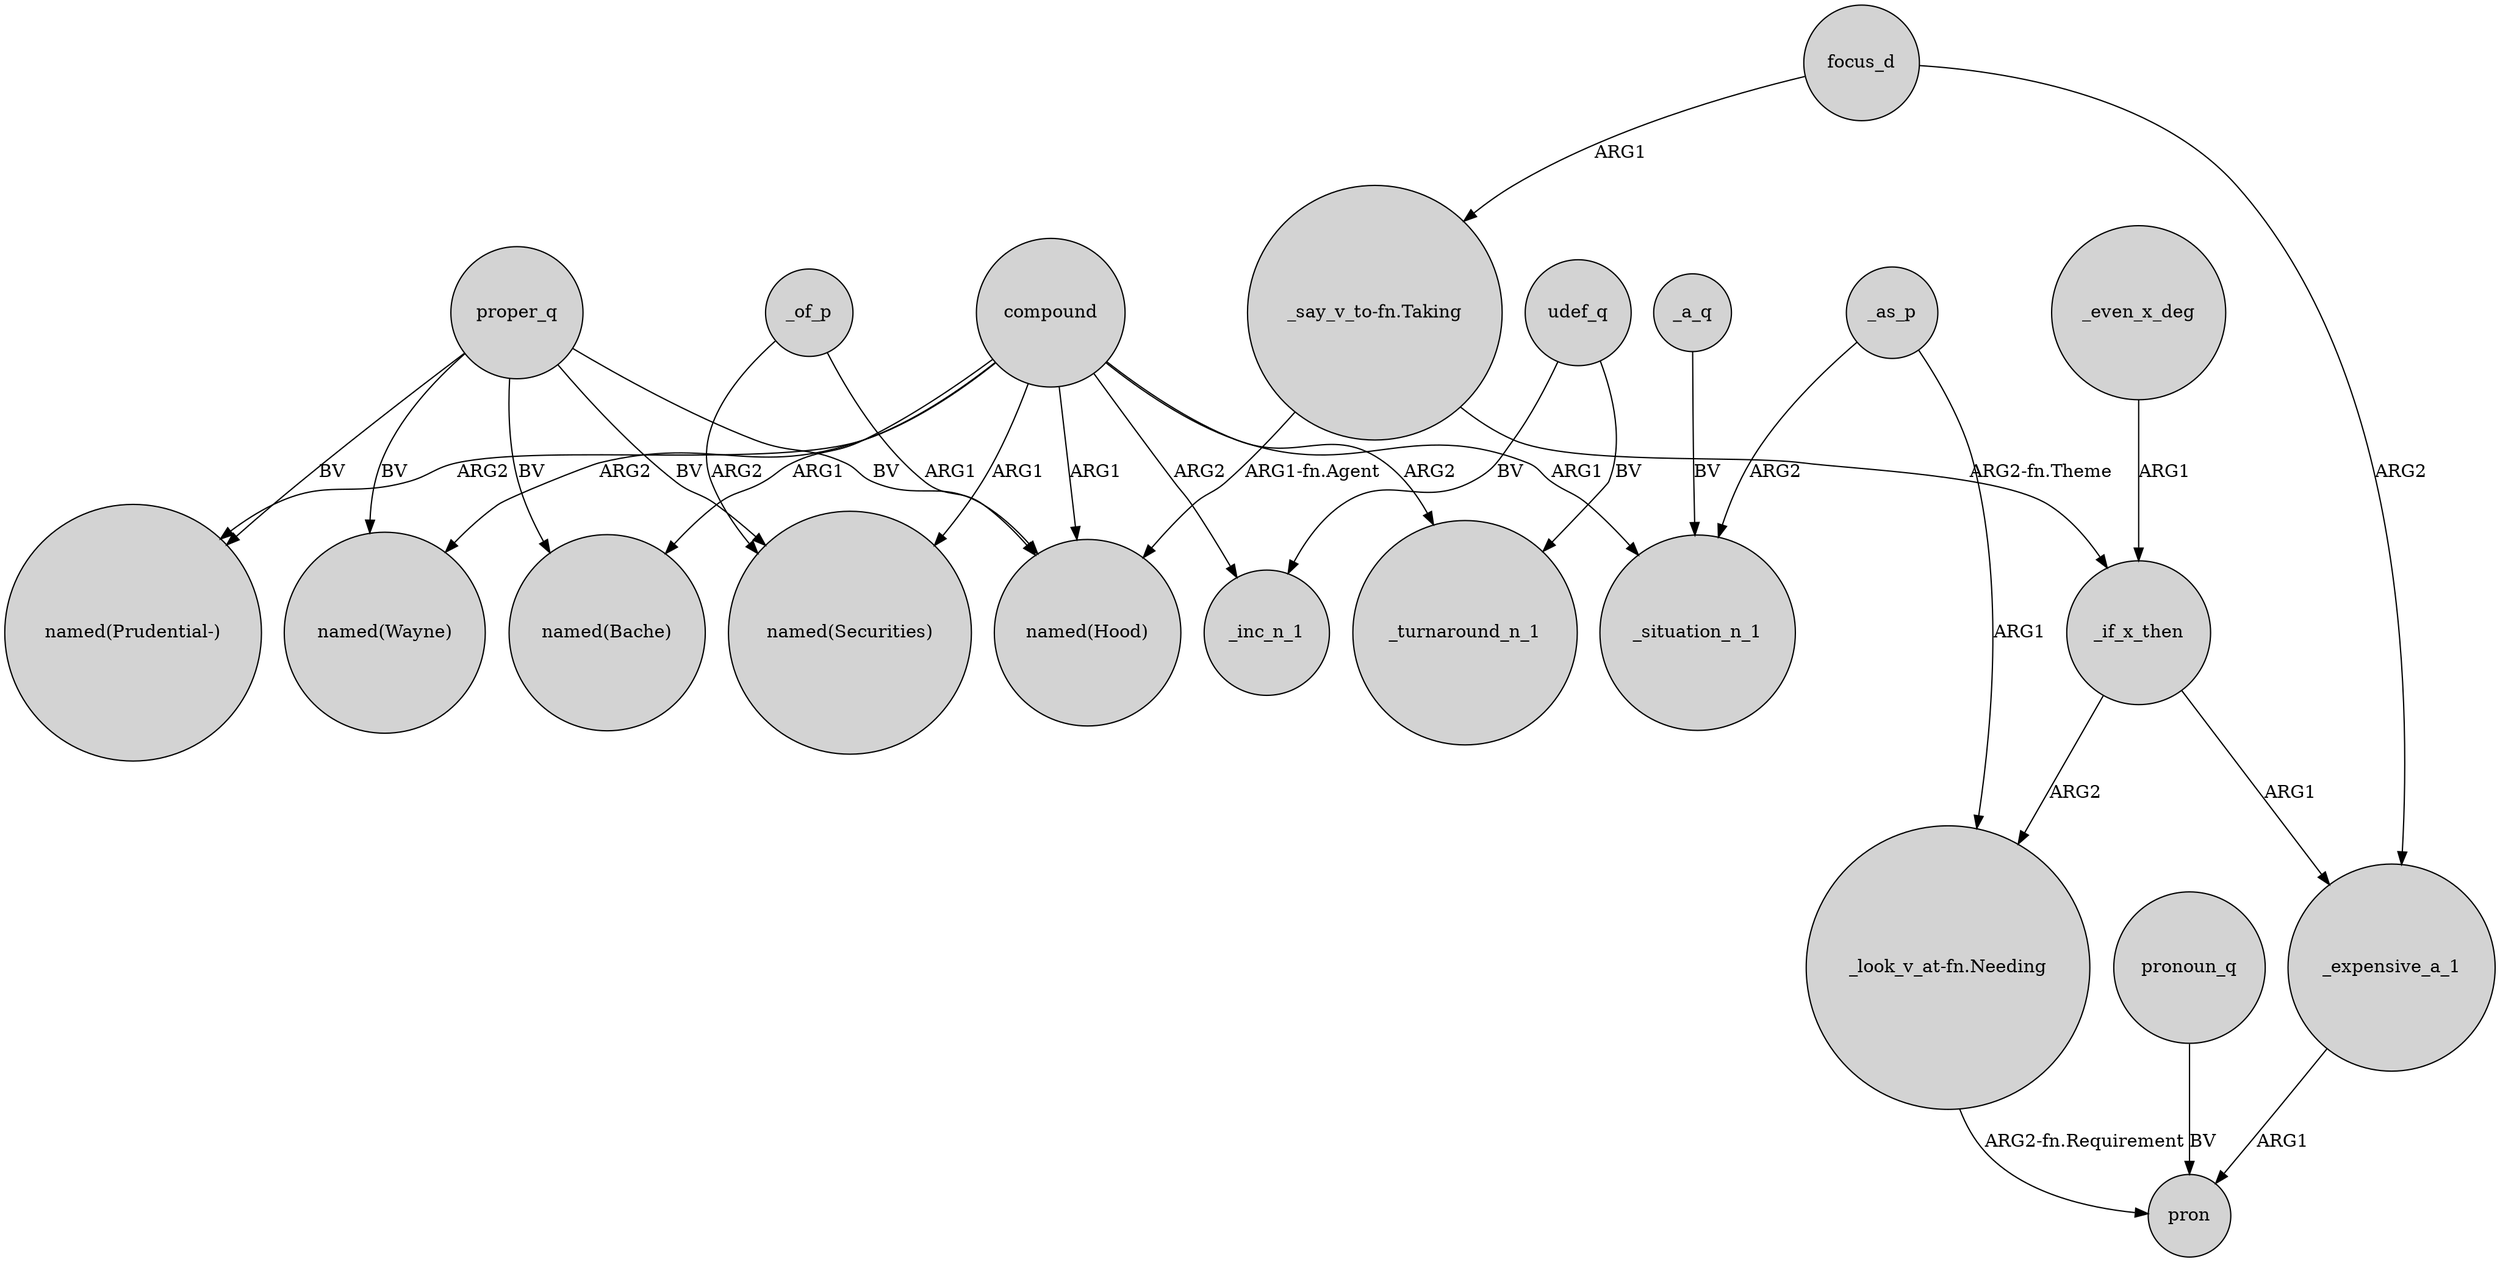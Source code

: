 digraph {
	node [shape=circle style=filled]
	proper_q -> "named(Securities)" [label=BV]
	focus_d -> "_say_v_to-fn.Taking" [label=ARG1]
	compound -> "named(Bache)" [label=ARG1]
	proper_q -> "named(Wayne)" [label=BV]
	udef_q -> _turnaround_n_1 [label=BV]
	compound -> _situation_n_1 [label=ARG1]
	_even_x_deg -> _if_x_then [label=ARG1]
	focus_d -> _expensive_a_1 [label=ARG2]
	_expensive_a_1 -> pron [label=ARG1]
	compound -> _turnaround_n_1 [label=ARG2]
	pronoun_q -> pron [label=BV]
	udef_q -> _inc_n_1 [label=BV]
	_a_q -> _situation_n_1 [label=BV]
	"_look_v_at-fn.Needing" -> pron [label="ARG2-fn.Requirement"]
	_if_x_then -> "_look_v_at-fn.Needing" [label=ARG2]
	proper_q -> "named(Hood)" [label=BV]
	compound -> _inc_n_1 [label=ARG2]
	compound -> "named(Prudential-)" [label=ARG2]
	"_say_v_to-fn.Taking" -> "named(Hood)" [label="ARG1-fn.Agent"]
	compound -> "named(Hood)" [label=ARG1]
	_as_p -> _situation_n_1 [label=ARG2]
	"_say_v_to-fn.Taking" -> _if_x_then [label="ARG2-fn.Theme"]
	proper_q -> "named(Prudential-)" [label=BV]
	_as_p -> "_look_v_at-fn.Needing" [label=ARG1]
	_if_x_then -> _expensive_a_1 [label=ARG1]
	compound -> "named(Wayne)" [label=ARG2]
	_of_p -> "named(Hood)" [label=ARG1]
	proper_q -> "named(Bache)" [label=BV]
	_of_p -> "named(Securities)" [label=ARG2]
	compound -> "named(Securities)" [label=ARG1]
}
